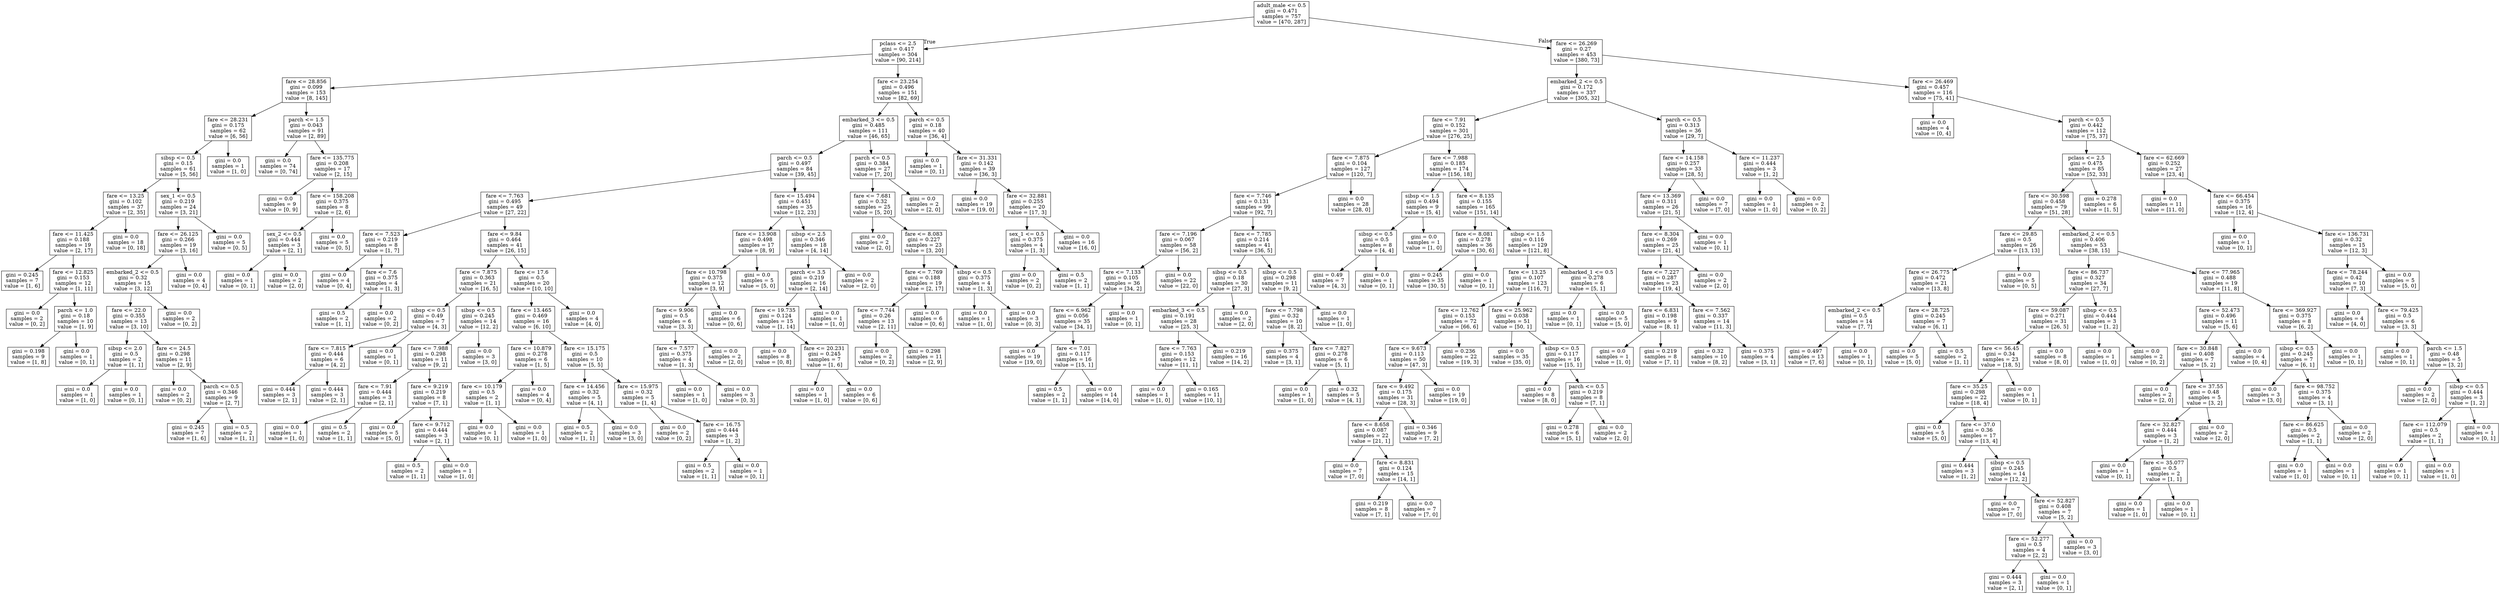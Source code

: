 digraph Tree {
node [shape=box] ;
0 [label="adult_male <= 0.5\ngini = 0.471\nsamples = 757\nvalue = [470, 287]"] ;
1 [label="pclass <= 2.5\ngini = 0.417\nsamples = 304\nvalue = [90, 214]"] ;
0 -> 1 [labeldistance=2.5, labelangle=45, headlabel="True"] ;
2 [label="fare <= 28.856\ngini = 0.099\nsamples = 153\nvalue = [8, 145]"] ;
1 -> 2 ;
3 [label="fare <= 28.231\ngini = 0.175\nsamples = 62\nvalue = [6, 56]"] ;
2 -> 3 ;
4 [label="sibsp <= 0.5\ngini = 0.15\nsamples = 61\nvalue = [5, 56]"] ;
3 -> 4 ;
5 [label="fare <= 13.25\ngini = 0.102\nsamples = 37\nvalue = [2, 35]"] ;
4 -> 5 ;
6 [label="fare <= 11.425\ngini = 0.188\nsamples = 19\nvalue = [2, 17]"] ;
5 -> 6 ;
7 [label="gini = 0.245\nsamples = 7\nvalue = [1, 6]"] ;
6 -> 7 ;
8 [label="fare <= 12.825\ngini = 0.153\nsamples = 12\nvalue = [1, 11]"] ;
6 -> 8 ;
9 [label="gini = 0.0\nsamples = 2\nvalue = [0, 2]"] ;
8 -> 9 ;
10 [label="parch <= 1.0\ngini = 0.18\nsamples = 10\nvalue = [1, 9]"] ;
8 -> 10 ;
11 [label="gini = 0.198\nsamples = 9\nvalue = [1, 8]"] ;
10 -> 11 ;
12 [label="gini = 0.0\nsamples = 1\nvalue = [0, 1]"] ;
10 -> 12 ;
13 [label="gini = 0.0\nsamples = 18\nvalue = [0, 18]"] ;
5 -> 13 ;
14 [label="sex_1 <= 0.5\ngini = 0.219\nsamples = 24\nvalue = [3, 21]"] ;
4 -> 14 ;
15 [label="fare <= 26.125\ngini = 0.266\nsamples = 19\nvalue = [3, 16]"] ;
14 -> 15 ;
16 [label="embarked_2 <= 0.5\ngini = 0.32\nsamples = 15\nvalue = [3, 12]"] ;
15 -> 16 ;
17 [label="fare <= 22.0\ngini = 0.355\nsamples = 13\nvalue = [3, 10]"] ;
16 -> 17 ;
18 [label="sibsp <= 2.0\ngini = 0.5\nsamples = 2\nvalue = [1, 1]"] ;
17 -> 18 ;
19 [label="gini = 0.0\nsamples = 1\nvalue = [1, 0]"] ;
18 -> 19 ;
20 [label="gini = 0.0\nsamples = 1\nvalue = [0, 1]"] ;
18 -> 20 ;
21 [label="fare <= 24.5\ngini = 0.298\nsamples = 11\nvalue = [2, 9]"] ;
17 -> 21 ;
22 [label="gini = 0.0\nsamples = 2\nvalue = [0, 2]"] ;
21 -> 22 ;
23 [label="parch <= 0.5\ngini = 0.346\nsamples = 9\nvalue = [2, 7]"] ;
21 -> 23 ;
24 [label="gini = 0.245\nsamples = 7\nvalue = [1, 6]"] ;
23 -> 24 ;
25 [label="gini = 0.5\nsamples = 2\nvalue = [1, 1]"] ;
23 -> 25 ;
26 [label="gini = 0.0\nsamples = 2\nvalue = [0, 2]"] ;
16 -> 26 ;
27 [label="gini = 0.0\nsamples = 4\nvalue = [0, 4]"] ;
15 -> 27 ;
28 [label="gini = 0.0\nsamples = 5\nvalue = [0, 5]"] ;
14 -> 28 ;
29 [label="gini = 0.0\nsamples = 1\nvalue = [1, 0]"] ;
3 -> 29 ;
30 [label="parch <= 1.5\ngini = 0.043\nsamples = 91\nvalue = [2, 89]"] ;
2 -> 30 ;
31 [label="gini = 0.0\nsamples = 74\nvalue = [0, 74]"] ;
30 -> 31 ;
32 [label="fare <= 135.775\ngini = 0.208\nsamples = 17\nvalue = [2, 15]"] ;
30 -> 32 ;
33 [label="gini = 0.0\nsamples = 9\nvalue = [0, 9]"] ;
32 -> 33 ;
34 [label="fare <= 158.208\ngini = 0.375\nsamples = 8\nvalue = [2, 6]"] ;
32 -> 34 ;
35 [label="sex_2 <= 0.5\ngini = 0.444\nsamples = 3\nvalue = [2, 1]"] ;
34 -> 35 ;
36 [label="gini = 0.0\nsamples = 1\nvalue = [0, 1]"] ;
35 -> 36 ;
37 [label="gini = 0.0\nsamples = 2\nvalue = [2, 0]"] ;
35 -> 37 ;
38 [label="gini = 0.0\nsamples = 5\nvalue = [0, 5]"] ;
34 -> 38 ;
39 [label="fare <= 23.254\ngini = 0.496\nsamples = 151\nvalue = [82, 69]"] ;
1 -> 39 ;
40 [label="embarked_3 <= 0.5\ngini = 0.485\nsamples = 111\nvalue = [46, 65]"] ;
39 -> 40 ;
41 [label="parch <= 0.5\ngini = 0.497\nsamples = 84\nvalue = [39, 45]"] ;
40 -> 41 ;
42 [label="fare <= 7.763\ngini = 0.495\nsamples = 49\nvalue = [27, 22]"] ;
41 -> 42 ;
43 [label="fare <= 7.523\ngini = 0.219\nsamples = 8\nvalue = [1, 7]"] ;
42 -> 43 ;
44 [label="gini = 0.0\nsamples = 4\nvalue = [0, 4]"] ;
43 -> 44 ;
45 [label="fare <= 7.6\ngini = 0.375\nsamples = 4\nvalue = [1, 3]"] ;
43 -> 45 ;
46 [label="gini = 0.5\nsamples = 2\nvalue = [1, 1]"] ;
45 -> 46 ;
47 [label="gini = 0.0\nsamples = 2\nvalue = [0, 2]"] ;
45 -> 47 ;
48 [label="fare <= 9.84\ngini = 0.464\nsamples = 41\nvalue = [26, 15]"] ;
42 -> 48 ;
49 [label="fare <= 7.875\ngini = 0.363\nsamples = 21\nvalue = [16, 5]"] ;
48 -> 49 ;
50 [label="sibsp <= 0.5\ngini = 0.49\nsamples = 7\nvalue = [4, 3]"] ;
49 -> 50 ;
51 [label="fare <= 7.815\ngini = 0.444\nsamples = 6\nvalue = [4, 2]"] ;
50 -> 51 ;
52 [label="gini = 0.444\nsamples = 3\nvalue = [2, 1]"] ;
51 -> 52 ;
53 [label="gini = 0.444\nsamples = 3\nvalue = [2, 1]"] ;
51 -> 53 ;
54 [label="gini = 0.0\nsamples = 1\nvalue = [0, 1]"] ;
50 -> 54 ;
55 [label="sibsp <= 0.5\ngini = 0.245\nsamples = 14\nvalue = [12, 2]"] ;
49 -> 55 ;
56 [label="fare <= 7.988\ngini = 0.298\nsamples = 11\nvalue = [9, 2]"] ;
55 -> 56 ;
57 [label="fare <= 7.91\ngini = 0.444\nsamples = 3\nvalue = [2, 1]"] ;
56 -> 57 ;
58 [label="gini = 0.0\nsamples = 1\nvalue = [1, 0]"] ;
57 -> 58 ;
59 [label="gini = 0.5\nsamples = 2\nvalue = [1, 1]"] ;
57 -> 59 ;
60 [label="fare <= 9.219\ngini = 0.219\nsamples = 8\nvalue = [7, 1]"] ;
56 -> 60 ;
61 [label="gini = 0.0\nsamples = 5\nvalue = [5, 0]"] ;
60 -> 61 ;
62 [label="fare <= 9.712\ngini = 0.444\nsamples = 3\nvalue = [2, 1]"] ;
60 -> 62 ;
63 [label="gini = 0.5\nsamples = 2\nvalue = [1, 1]"] ;
62 -> 63 ;
64 [label="gini = 0.0\nsamples = 1\nvalue = [1, 0]"] ;
62 -> 64 ;
65 [label="gini = 0.0\nsamples = 3\nvalue = [3, 0]"] ;
55 -> 65 ;
66 [label="fare <= 17.6\ngini = 0.5\nsamples = 20\nvalue = [10, 10]"] ;
48 -> 66 ;
67 [label="fare <= 13.465\ngini = 0.469\nsamples = 16\nvalue = [6, 10]"] ;
66 -> 67 ;
68 [label="fare <= 10.879\ngini = 0.278\nsamples = 6\nvalue = [1, 5]"] ;
67 -> 68 ;
69 [label="fare <= 10.179\ngini = 0.5\nsamples = 2\nvalue = [1, 1]"] ;
68 -> 69 ;
70 [label="gini = 0.0\nsamples = 1\nvalue = [0, 1]"] ;
69 -> 70 ;
71 [label="gini = 0.0\nsamples = 1\nvalue = [1, 0]"] ;
69 -> 71 ;
72 [label="gini = 0.0\nsamples = 4\nvalue = [0, 4]"] ;
68 -> 72 ;
73 [label="fare <= 15.175\ngini = 0.5\nsamples = 10\nvalue = [5, 5]"] ;
67 -> 73 ;
74 [label="fare <= 14.456\ngini = 0.32\nsamples = 5\nvalue = [4, 1]"] ;
73 -> 74 ;
75 [label="gini = 0.5\nsamples = 2\nvalue = [1, 1]"] ;
74 -> 75 ;
76 [label="gini = 0.0\nsamples = 3\nvalue = [3, 0]"] ;
74 -> 76 ;
77 [label="fare <= 15.975\ngini = 0.32\nsamples = 5\nvalue = [1, 4]"] ;
73 -> 77 ;
78 [label="gini = 0.0\nsamples = 2\nvalue = [0, 2]"] ;
77 -> 78 ;
79 [label="fare <= 16.75\ngini = 0.444\nsamples = 3\nvalue = [1, 2]"] ;
77 -> 79 ;
80 [label="gini = 0.5\nsamples = 2\nvalue = [1, 1]"] ;
79 -> 80 ;
81 [label="gini = 0.0\nsamples = 1\nvalue = [0, 1]"] ;
79 -> 81 ;
82 [label="gini = 0.0\nsamples = 4\nvalue = [4, 0]"] ;
66 -> 82 ;
83 [label="fare <= 15.494\ngini = 0.451\nsamples = 35\nvalue = [12, 23]"] ;
41 -> 83 ;
84 [label="fare <= 13.908\ngini = 0.498\nsamples = 17\nvalue = [8, 9]"] ;
83 -> 84 ;
85 [label="fare <= 10.798\ngini = 0.375\nsamples = 12\nvalue = [3, 9]"] ;
84 -> 85 ;
86 [label="fare <= 9.906\ngini = 0.5\nsamples = 6\nvalue = [3, 3]"] ;
85 -> 86 ;
87 [label="fare <= 7.577\ngini = 0.375\nsamples = 4\nvalue = [1, 3]"] ;
86 -> 87 ;
88 [label="gini = 0.0\nsamples = 1\nvalue = [1, 0]"] ;
87 -> 88 ;
89 [label="gini = 0.0\nsamples = 3\nvalue = [0, 3]"] ;
87 -> 89 ;
90 [label="gini = 0.0\nsamples = 2\nvalue = [2, 0]"] ;
86 -> 90 ;
91 [label="gini = 0.0\nsamples = 6\nvalue = [0, 6]"] ;
85 -> 91 ;
92 [label="gini = 0.0\nsamples = 5\nvalue = [5, 0]"] ;
84 -> 92 ;
93 [label="sibsp <= 2.5\ngini = 0.346\nsamples = 18\nvalue = [4, 14]"] ;
83 -> 93 ;
94 [label="parch <= 3.5\ngini = 0.219\nsamples = 16\nvalue = [2, 14]"] ;
93 -> 94 ;
95 [label="fare <= 19.735\ngini = 0.124\nsamples = 15\nvalue = [1, 14]"] ;
94 -> 95 ;
96 [label="gini = 0.0\nsamples = 8\nvalue = [0, 8]"] ;
95 -> 96 ;
97 [label="fare <= 20.231\ngini = 0.245\nsamples = 7\nvalue = [1, 6]"] ;
95 -> 97 ;
98 [label="gini = 0.0\nsamples = 1\nvalue = [1, 0]"] ;
97 -> 98 ;
99 [label="gini = 0.0\nsamples = 6\nvalue = [0, 6]"] ;
97 -> 99 ;
100 [label="gini = 0.0\nsamples = 1\nvalue = [1, 0]"] ;
94 -> 100 ;
101 [label="gini = 0.0\nsamples = 2\nvalue = [2, 0]"] ;
93 -> 101 ;
102 [label="parch <= 0.5\ngini = 0.384\nsamples = 27\nvalue = [7, 20]"] ;
40 -> 102 ;
103 [label="fare <= 7.681\ngini = 0.32\nsamples = 25\nvalue = [5, 20]"] ;
102 -> 103 ;
104 [label="gini = 0.0\nsamples = 2\nvalue = [2, 0]"] ;
103 -> 104 ;
105 [label="fare <= 8.083\ngini = 0.227\nsamples = 23\nvalue = [3, 20]"] ;
103 -> 105 ;
106 [label="fare <= 7.769\ngini = 0.188\nsamples = 19\nvalue = [2, 17]"] ;
105 -> 106 ;
107 [label="fare <= 7.744\ngini = 0.26\nsamples = 13\nvalue = [2, 11]"] ;
106 -> 107 ;
108 [label="gini = 0.0\nsamples = 2\nvalue = [0, 2]"] ;
107 -> 108 ;
109 [label="gini = 0.298\nsamples = 11\nvalue = [2, 9]"] ;
107 -> 109 ;
110 [label="gini = 0.0\nsamples = 6\nvalue = [0, 6]"] ;
106 -> 110 ;
111 [label="sibsp <= 0.5\ngini = 0.375\nsamples = 4\nvalue = [1, 3]"] ;
105 -> 111 ;
112 [label="gini = 0.0\nsamples = 1\nvalue = [1, 0]"] ;
111 -> 112 ;
113 [label="gini = 0.0\nsamples = 3\nvalue = [0, 3]"] ;
111 -> 113 ;
114 [label="gini = 0.0\nsamples = 2\nvalue = [2, 0]"] ;
102 -> 114 ;
115 [label="parch <= 0.5\ngini = 0.18\nsamples = 40\nvalue = [36, 4]"] ;
39 -> 115 ;
116 [label="gini = 0.0\nsamples = 1\nvalue = [0, 1]"] ;
115 -> 116 ;
117 [label="fare <= 31.331\ngini = 0.142\nsamples = 39\nvalue = [36, 3]"] ;
115 -> 117 ;
118 [label="gini = 0.0\nsamples = 19\nvalue = [19, 0]"] ;
117 -> 118 ;
119 [label="fare <= 32.881\ngini = 0.255\nsamples = 20\nvalue = [17, 3]"] ;
117 -> 119 ;
120 [label="sex_1 <= 0.5\ngini = 0.375\nsamples = 4\nvalue = [1, 3]"] ;
119 -> 120 ;
121 [label="gini = 0.0\nsamples = 2\nvalue = [0, 2]"] ;
120 -> 121 ;
122 [label="gini = 0.5\nsamples = 2\nvalue = [1, 1]"] ;
120 -> 122 ;
123 [label="gini = 0.0\nsamples = 16\nvalue = [16, 0]"] ;
119 -> 123 ;
124 [label="fare <= 26.269\ngini = 0.27\nsamples = 453\nvalue = [380, 73]"] ;
0 -> 124 [labeldistance=2.5, labelangle=-45, headlabel="False"] ;
125 [label="embarked_2 <= 0.5\ngini = 0.172\nsamples = 337\nvalue = [305, 32]"] ;
124 -> 125 ;
126 [label="fare <= 7.91\ngini = 0.152\nsamples = 301\nvalue = [276, 25]"] ;
125 -> 126 ;
127 [label="fare <= 7.875\ngini = 0.104\nsamples = 127\nvalue = [120, 7]"] ;
126 -> 127 ;
128 [label="fare <= 7.746\ngini = 0.131\nsamples = 99\nvalue = [92, 7]"] ;
127 -> 128 ;
129 [label="fare <= 7.196\ngini = 0.067\nsamples = 58\nvalue = [56, 2]"] ;
128 -> 129 ;
130 [label="fare <= 7.133\ngini = 0.105\nsamples = 36\nvalue = [34, 2]"] ;
129 -> 130 ;
131 [label="fare <= 6.962\ngini = 0.056\nsamples = 35\nvalue = [34, 1]"] ;
130 -> 131 ;
132 [label="gini = 0.0\nsamples = 19\nvalue = [19, 0]"] ;
131 -> 132 ;
133 [label="fare <= 7.01\ngini = 0.117\nsamples = 16\nvalue = [15, 1]"] ;
131 -> 133 ;
134 [label="gini = 0.5\nsamples = 2\nvalue = [1, 1]"] ;
133 -> 134 ;
135 [label="gini = 0.0\nsamples = 14\nvalue = [14, 0]"] ;
133 -> 135 ;
136 [label="gini = 0.0\nsamples = 1\nvalue = [0, 1]"] ;
130 -> 136 ;
137 [label="gini = 0.0\nsamples = 22\nvalue = [22, 0]"] ;
129 -> 137 ;
138 [label="fare <= 7.785\ngini = 0.214\nsamples = 41\nvalue = [36, 5]"] ;
128 -> 138 ;
139 [label="sibsp <= 0.5\ngini = 0.18\nsamples = 30\nvalue = [27, 3]"] ;
138 -> 139 ;
140 [label="embarked_3 <= 0.5\ngini = 0.191\nsamples = 28\nvalue = [25, 3]"] ;
139 -> 140 ;
141 [label="fare <= 7.763\ngini = 0.153\nsamples = 12\nvalue = [11, 1]"] ;
140 -> 141 ;
142 [label="gini = 0.0\nsamples = 1\nvalue = [1, 0]"] ;
141 -> 142 ;
143 [label="gini = 0.165\nsamples = 11\nvalue = [10, 1]"] ;
141 -> 143 ;
144 [label="gini = 0.219\nsamples = 16\nvalue = [14, 2]"] ;
140 -> 144 ;
145 [label="gini = 0.0\nsamples = 2\nvalue = [2, 0]"] ;
139 -> 145 ;
146 [label="sibsp <= 0.5\ngini = 0.298\nsamples = 11\nvalue = [9, 2]"] ;
138 -> 146 ;
147 [label="fare <= 7.798\ngini = 0.32\nsamples = 10\nvalue = [8, 2]"] ;
146 -> 147 ;
148 [label="gini = 0.375\nsamples = 4\nvalue = [3, 1]"] ;
147 -> 148 ;
149 [label="fare <= 7.827\ngini = 0.278\nsamples = 6\nvalue = [5, 1]"] ;
147 -> 149 ;
150 [label="gini = 0.0\nsamples = 1\nvalue = [1, 0]"] ;
149 -> 150 ;
151 [label="gini = 0.32\nsamples = 5\nvalue = [4, 1]"] ;
149 -> 151 ;
152 [label="gini = 0.0\nsamples = 1\nvalue = [1, 0]"] ;
146 -> 152 ;
153 [label="gini = 0.0\nsamples = 28\nvalue = [28, 0]"] ;
127 -> 153 ;
154 [label="fare <= 7.988\ngini = 0.185\nsamples = 174\nvalue = [156, 18]"] ;
126 -> 154 ;
155 [label="sibsp <= 1.5\ngini = 0.494\nsamples = 9\nvalue = [5, 4]"] ;
154 -> 155 ;
156 [label="sibsp <= 0.5\ngini = 0.5\nsamples = 8\nvalue = [4, 4]"] ;
155 -> 156 ;
157 [label="gini = 0.49\nsamples = 7\nvalue = [4, 3]"] ;
156 -> 157 ;
158 [label="gini = 0.0\nsamples = 1\nvalue = [0, 1]"] ;
156 -> 158 ;
159 [label="gini = 0.0\nsamples = 1\nvalue = [1, 0]"] ;
155 -> 159 ;
160 [label="fare <= 8.135\ngini = 0.155\nsamples = 165\nvalue = [151, 14]"] ;
154 -> 160 ;
161 [label="fare <= 8.081\ngini = 0.278\nsamples = 36\nvalue = [30, 6]"] ;
160 -> 161 ;
162 [label="gini = 0.245\nsamples = 35\nvalue = [30, 5]"] ;
161 -> 162 ;
163 [label="gini = 0.0\nsamples = 1\nvalue = [0, 1]"] ;
161 -> 163 ;
164 [label="sibsp <= 1.5\ngini = 0.116\nsamples = 129\nvalue = [121, 8]"] ;
160 -> 164 ;
165 [label="fare <= 13.25\ngini = 0.107\nsamples = 123\nvalue = [116, 7]"] ;
164 -> 165 ;
166 [label="fare <= 12.762\ngini = 0.153\nsamples = 72\nvalue = [66, 6]"] ;
165 -> 166 ;
167 [label="fare <= 9.673\ngini = 0.113\nsamples = 50\nvalue = [47, 3]"] ;
166 -> 167 ;
168 [label="fare <= 9.492\ngini = 0.175\nsamples = 31\nvalue = [28, 3]"] ;
167 -> 168 ;
169 [label="fare <= 8.658\ngini = 0.087\nsamples = 22\nvalue = [21, 1]"] ;
168 -> 169 ;
170 [label="gini = 0.0\nsamples = 7\nvalue = [7, 0]"] ;
169 -> 170 ;
171 [label="fare <= 8.831\ngini = 0.124\nsamples = 15\nvalue = [14, 1]"] ;
169 -> 171 ;
172 [label="gini = 0.219\nsamples = 8\nvalue = [7, 1]"] ;
171 -> 172 ;
173 [label="gini = 0.0\nsamples = 7\nvalue = [7, 0]"] ;
171 -> 173 ;
174 [label="gini = 0.346\nsamples = 9\nvalue = [7, 2]"] ;
168 -> 174 ;
175 [label="gini = 0.0\nsamples = 19\nvalue = [19, 0]"] ;
167 -> 175 ;
176 [label="gini = 0.236\nsamples = 22\nvalue = [19, 3]"] ;
166 -> 176 ;
177 [label="fare <= 25.962\ngini = 0.038\nsamples = 51\nvalue = [50, 1]"] ;
165 -> 177 ;
178 [label="gini = 0.0\nsamples = 35\nvalue = [35, 0]"] ;
177 -> 178 ;
179 [label="sibsp <= 0.5\ngini = 0.117\nsamples = 16\nvalue = [15, 1]"] ;
177 -> 179 ;
180 [label="gini = 0.0\nsamples = 8\nvalue = [8, 0]"] ;
179 -> 180 ;
181 [label="parch <= 0.5\ngini = 0.219\nsamples = 8\nvalue = [7, 1]"] ;
179 -> 181 ;
182 [label="gini = 0.278\nsamples = 6\nvalue = [5, 1]"] ;
181 -> 182 ;
183 [label="gini = 0.0\nsamples = 2\nvalue = [2, 0]"] ;
181 -> 183 ;
184 [label="embarked_1 <= 0.5\ngini = 0.278\nsamples = 6\nvalue = [5, 1]"] ;
164 -> 184 ;
185 [label="gini = 0.0\nsamples = 1\nvalue = [0, 1]"] ;
184 -> 185 ;
186 [label="gini = 0.0\nsamples = 5\nvalue = [5, 0]"] ;
184 -> 186 ;
187 [label="parch <= 0.5\ngini = 0.313\nsamples = 36\nvalue = [29, 7]"] ;
125 -> 187 ;
188 [label="fare <= 14.158\ngini = 0.257\nsamples = 33\nvalue = [28, 5]"] ;
187 -> 188 ;
189 [label="fare <= 13.369\ngini = 0.311\nsamples = 26\nvalue = [21, 5]"] ;
188 -> 189 ;
190 [label="fare <= 8.304\ngini = 0.269\nsamples = 25\nvalue = [21, 4]"] ;
189 -> 190 ;
191 [label="fare <= 7.227\ngini = 0.287\nsamples = 23\nvalue = [19, 4]"] ;
190 -> 191 ;
192 [label="fare <= 6.831\ngini = 0.198\nsamples = 9\nvalue = [8, 1]"] ;
191 -> 192 ;
193 [label="gini = 0.0\nsamples = 1\nvalue = [1, 0]"] ;
192 -> 193 ;
194 [label="gini = 0.219\nsamples = 8\nvalue = [7, 1]"] ;
192 -> 194 ;
195 [label="fare <= 7.562\ngini = 0.337\nsamples = 14\nvalue = [11, 3]"] ;
191 -> 195 ;
196 [label="gini = 0.32\nsamples = 10\nvalue = [8, 2]"] ;
195 -> 196 ;
197 [label="gini = 0.375\nsamples = 4\nvalue = [3, 1]"] ;
195 -> 197 ;
198 [label="gini = 0.0\nsamples = 2\nvalue = [2, 0]"] ;
190 -> 198 ;
199 [label="gini = 0.0\nsamples = 1\nvalue = [0, 1]"] ;
189 -> 199 ;
200 [label="gini = 0.0\nsamples = 7\nvalue = [7, 0]"] ;
188 -> 200 ;
201 [label="fare <= 11.237\ngini = 0.444\nsamples = 3\nvalue = [1, 2]"] ;
187 -> 201 ;
202 [label="gini = 0.0\nsamples = 1\nvalue = [1, 0]"] ;
201 -> 202 ;
203 [label="gini = 0.0\nsamples = 2\nvalue = [0, 2]"] ;
201 -> 203 ;
204 [label="fare <= 26.469\ngini = 0.457\nsamples = 116\nvalue = [75, 41]"] ;
124 -> 204 ;
205 [label="gini = 0.0\nsamples = 4\nvalue = [0, 4]"] ;
204 -> 205 ;
206 [label="parch <= 0.5\ngini = 0.442\nsamples = 112\nvalue = [75, 37]"] ;
204 -> 206 ;
207 [label="pclass <= 2.5\ngini = 0.475\nsamples = 85\nvalue = [52, 33]"] ;
206 -> 207 ;
208 [label="fare <= 30.598\ngini = 0.458\nsamples = 79\nvalue = [51, 28]"] ;
207 -> 208 ;
209 [label="fare <= 29.85\ngini = 0.5\nsamples = 26\nvalue = [13, 13]"] ;
208 -> 209 ;
210 [label="fare <= 26.775\ngini = 0.472\nsamples = 21\nvalue = [13, 8]"] ;
209 -> 210 ;
211 [label="embarked_2 <= 0.5\ngini = 0.5\nsamples = 14\nvalue = [7, 7]"] ;
210 -> 211 ;
212 [label="gini = 0.497\nsamples = 13\nvalue = [7, 6]"] ;
211 -> 212 ;
213 [label="gini = 0.0\nsamples = 1\nvalue = [0, 1]"] ;
211 -> 213 ;
214 [label="fare <= 28.725\ngini = 0.245\nsamples = 7\nvalue = [6, 1]"] ;
210 -> 214 ;
215 [label="gini = 0.0\nsamples = 5\nvalue = [5, 0]"] ;
214 -> 215 ;
216 [label="gini = 0.5\nsamples = 2\nvalue = [1, 1]"] ;
214 -> 216 ;
217 [label="gini = 0.0\nsamples = 5\nvalue = [0, 5]"] ;
209 -> 217 ;
218 [label="embarked_2 <= 0.5\ngini = 0.406\nsamples = 53\nvalue = [38, 15]"] ;
208 -> 218 ;
219 [label="fare <= 86.737\ngini = 0.327\nsamples = 34\nvalue = [27, 7]"] ;
218 -> 219 ;
220 [label="fare <= 59.087\ngini = 0.271\nsamples = 31\nvalue = [26, 5]"] ;
219 -> 220 ;
221 [label="fare <= 56.45\ngini = 0.34\nsamples = 23\nvalue = [18, 5]"] ;
220 -> 221 ;
222 [label="fare <= 35.25\ngini = 0.298\nsamples = 22\nvalue = [18, 4]"] ;
221 -> 222 ;
223 [label="gini = 0.0\nsamples = 5\nvalue = [5, 0]"] ;
222 -> 223 ;
224 [label="fare <= 37.0\ngini = 0.36\nsamples = 17\nvalue = [13, 4]"] ;
222 -> 224 ;
225 [label="gini = 0.444\nsamples = 3\nvalue = [1, 2]"] ;
224 -> 225 ;
226 [label="sibsp <= 0.5\ngini = 0.245\nsamples = 14\nvalue = [12, 2]"] ;
224 -> 226 ;
227 [label="gini = 0.0\nsamples = 7\nvalue = [7, 0]"] ;
226 -> 227 ;
228 [label="fare <= 52.827\ngini = 0.408\nsamples = 7\nvalue = [5, 2]"] ;
226 -> 228 ;
229 [label="fare <= 52.277\ngini = 0.5\nsamples = 4\nvalue = [2, 2]"] ;
228 -> 229 ;
230 [label="gini = 0.444\nsamples = 3\nvalue = [2, 1]"] ;
229 -> 230 ;
231 [label="gini = 0.0\nsamples = 1\nvalue = [0, 1]"] ;
229 -> 231 ;
232 [label="gini = 0.0\nsamples = 3\nvalue = [3, 0]"] ;
228 -> 232 ;
233 [label="gini = 0.0\nsamples = 1\nvalue = [0, 1]"] ;
221 -> 233 ;
234 [label="gini = 0.0\nsamples = 8\nvalue = [8, 0]"] ;
220 -> 234 ;
235 [label="sibsp <= 0.5\ngini = 0.444\nsamples = 3\nvalue = [1, 2]"] ;
219 -> 235 ;
236 [label="gini = 0.0\nsamples = 1\nvalue = [1, 0]"] ;
235 -> 236 ;
237 [label="gini = 0.0\nsamples = 2\nvalue = [0, 2]"] ;
235 -> 237 ;
238 [label="fare <= 77.965\ngini = 0.488\nsamples = 19\nvalue = [11, 8]"] ;
218 -> 238 ;
239 [label="fare <= 52.473\ngini = 0.496\nsamples = 11\nvalue = [5, 6]"] ;
238 -> 239 ;
240 [label="fare <= 30.848\ngini = 0.408\nsamples = 7\nvalue = [5, 2]"] ;
239 -> 240 ;
241 [label="gini = 0.0\nsamples = 2\nvalue = [2, 0]"] ;
240 -> 241 ;
242 [label="fare <= 37.55\ngini = 0.48\nsamples = 5\nvalue = [3, 2]"] ;
240 -> 242 ;
243 [label="fare <= 32.827\ngini = 0.444\nsamples = 3\nvalue = [1, 2]"] ;
242 -> 243 ;
244 [label="gini = 0.0\nsamples = 1\nvalue = [0, 1]"] ;
243 -> 244 ;
245 [label="fare <= 35.077\ngini = 0.5\nsamples = 2\nvalue = [1, 1]"] ;
243 -> 245 ;
246 [label="gini = 0.0\nsamples = 1\nvalue = [1, 0]"] ;
245 -> 246 ;
247 [label="gini = 0.0\nsamples = 1\nvalue = [0, 1]"] ;
245 -> 247 ;
248 [label="gini = 0.0\nsamples = 2\nvalue = [2, 0]"] ;
242 -> 248 ;
249 [label="gini = 0.0\nsamples = 4\nvalue = [0, 4]"] ;
239 -> 249 ;
250 [label="fare <= 369.927\ngini = 0.375\nsamples = 8\nvalue = [6, 2]"] ;
238 -> 250 ;
251 [label="sibsp <= 0.5\ngini = 0.245\nsamples = 7\nvalue = [6, 1]"] ;
250 -> 251 ;
252 [label="gini = 0.0\nsamples = 3\nvalue = [3, 0]"] ;
251 -> 252 ;
253 [label="fare <= 98.752\ngini = 0.375\nsamples = 4\nvalue = [3, 1]"] ;
251 -> 253 ;
254 [label="fare <= 86.625\ngini = 0.5\nsamples = 2\nvalue = [1, 1]"] ;
253 -> 254 ;
255 [label="gini = 0.0\nsamples = 1\nvalue = [1, 0]"] ;
254 -> 255 ;
256 [label="gini = 0.0\nsamples = 1\nvalue = [0, 1]"] ;
254 -> 256 ;
257 [label="gini = 0.0\nsamples = 2\nvalue = [2, 0]"] ;
253 -> 257 ;
258 [label="gini = 0.0\nsamples = 1\nvalue = [0, 1]"] ;
250 -> 258 ;
259 [label="gini = 0.278\nsamples = 6\nvalue = [1, 5]"] ;
207 -> 259 ;
260 [label="fare <= 62.669\ngini = 0.252\nsamples = 27\nvalue = [23, 4]"] ;
206 -> 260 ;
261 [label="gini = 0.0\nsamples = 11\nvalue = [11, 0]"] ;
260 -> 261 ;
262 [label="fare <= 66.454\ngini = 0.375\nsamples = 16\nvalue = [12, 4]"] ;
260 -> 262 ;
263 [label="gini = 0.0\nsamples = 1\nvalue = [0, 1]"] ;
262 -> 263 ;
264 [label="fare <= 136.731\ngini = 0.32\nsamples = 15\nvalue = [12, 3]"] ;
262 -> 264 ;
265 [label="fare <= 78.244\ngini = 0.42\nsamples = 10\nvalue = [7, 3]"] ;
264 -> 265 ;
266 [label="gini = 0.0\nsamples = 4\nvalue = [4, 0]"] ;
265 -> 266 ;
267 [label="fare <= 79.425\ngini = 0.5\nsamples = 6\nvalue = [3, 3]"] ;
265 -> 267 ;
268 [label="gini = 0.0\nsamples = 1\nvalue = [0, 1]"] ;
267 -> 268 ;
269 [label="parch <= 1.5\ngini = 0.48\nsamples = 5\nvalue = [3, 2]"] ;
267 -> 269 ;
270 [label="gini = 0.0\nsamples = 2\nvalue = [2, 0]"] ;
269 -> 270 ;
271 [label="sibsp <= 0.5\ngini = 0.444\nsamples = 3\nvalue = [1, 2]"] ;
269 -> 271 ;
272 [label="fare <= 112.079\ngini = 0.5\nsamples = 2\nvalue = [1, 1]"] ;
271 -> 272 ;
273 [label="gini = 0.0\nsamples = 1\nvalue = [0, 1]"] ;
272 -> 273 ;
274 [label="gini = 0.0\nsamples = 1\nvalue = [1, 0]"] ;
272 -> 274 ;
275 [label="gini = 0.0\nsamples = 1\nvalue = [0, 1]"] ;
271 -> 275 ;
276 [label="gini = 0.0\nsamples = 5\nvalue = [5, 0]"] ;
264 -> 276 ;
}